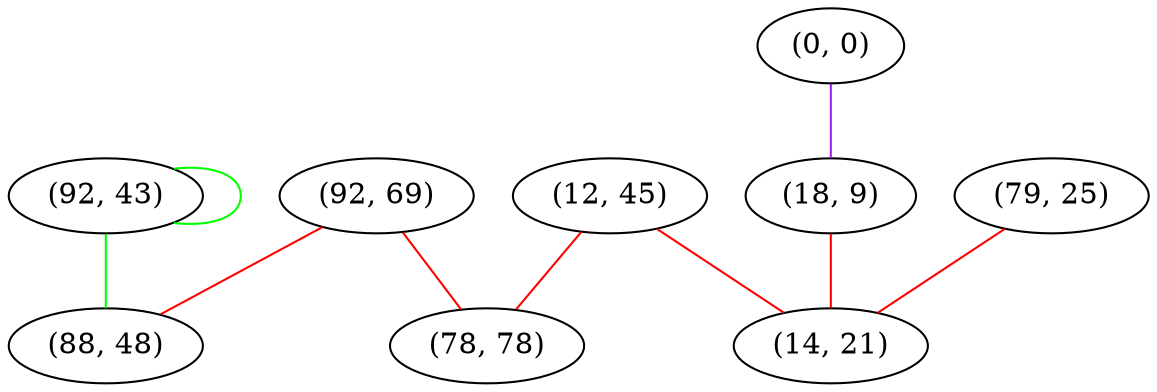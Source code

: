 graph "" {
"(92, 69)";
"(0, 0)";
"(18, 9)";
"(92, 43)";
"(79, 25)";
"(12, 45)";
"(88, 48)";
"(14, 21)";
"(78, 78)";
"(92, 69)" -- "(88, 48)"  [color=red, key=0, weight=1];
"(92, 69)" -- "(78, 78)"  [color=red, key=0, weight=1];
"(0, 0)" -- "(18, 9)"  [color=purple, key=0, weight=4];
"(18, 9)" -- "(14, 21)"  [color=red, key=0, weight=1];
"(92, 43)" -- "(88, 48)"  [color=green, key=0, weight=2];
"(92, 43)" -- "(92, 43)"  [color=green, key=0, weight=2];
"(79, 25)" -- "(14, 21)"  [color=red, key=0, weight=1];
"(12, 45)" -- "(14, 21)"  [color=red, key=0, weight=1];
"(12, 45)" -- "(78, 78)"  [color=red, key=0, weight=1];
}
